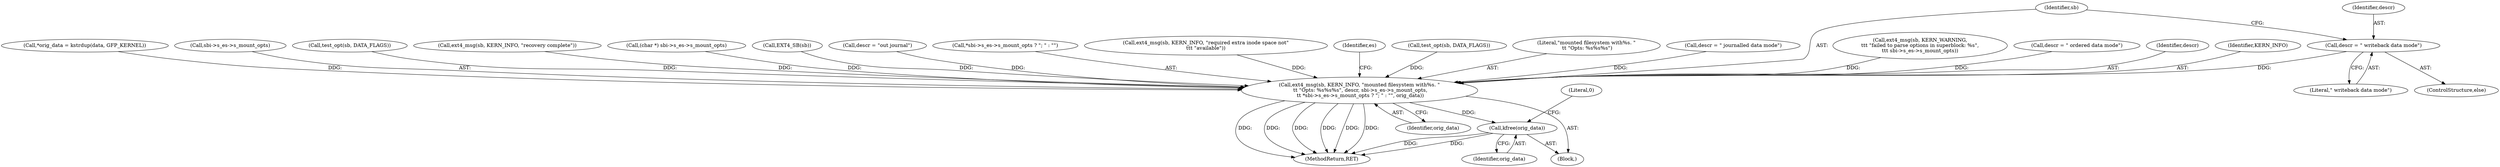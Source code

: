 digraph "0_linux_0449641130f5652b344ef6fa39fa019d7e94660a@API" {
"1002027" [label="(Call,descr = \" writeback data mode\")"];
"1002034" [label="(Call,ext4_msg(sb, KERN_INFO, \"mounted filesystem with%s. \"\n \t\t \"Opts: %s%s%s\", descr, sbi->s_es->s_mount_opts,\n \t\t *sbi->s_es->s_mount_opts ? \"; \" : \"\", orig_data))"];
"1002068" [label="(Call,kfree(orig_data))"];
"1000547" [label="(Call,ext4_msg(sb, KERN_WARNING,\n\t\t\t \"failed to parse options in superblock: %s\",\n\t\t\t sbi->s_es->s_mount_opts))"];
"1002029" [label="(Literal,\" writeback data mode\")"];
"1002023" [label="(Call,descr = \" ordered data mode\")"];
"1002038" [label="(Identifier,descr)"];
"1000126" [label="(Call,*orig_data = kstrdup(data, GFP_KERNEL))"];
"1002071" [label="(Literal,0)"];
"1002039" [label="(Call,sbi->s_es->s_mount_opts)"];
"1000124" [label="(Block,)"];
"1002019" [label="(Call,test_opt(sb, DATA_FLAGS))"];
"1002053" [label="(Identifier,orig_data)"];
"1001994" [label="(Call,ext4_msg(sb, KERN_INFO, \"recovery complete\"))"];
"1002069" [label="(Identifier,orig_data)"];
"1000532" [label="(Call,(char *) sbi->s_es->s_mount_opts)"];
"1002003" [label="(Call,EXT4_SB(sb))"];
"1002227" [label="(MethodReturn,RET)"];
"1002031" [label="(Call,descr = \"out journal\")"];
"1002068" [label="(Call,kfree(orig_data))"];
"1002026" [label="(ControlStructure,else)"];
"1002044" [label="(Call,*sbi->s_es->s_mount_opts ? \"; \" : \"\")"];
"1001850" [label="(Call,ext4_msg(sb, KERN_INFO, \"required extra inode space not\"\n\t\t\t \"available\"))"];
"1002056" [label="(Identifier,es)"];
"1002009" [label="(Call,test_opt(sb, DATA_FLAGS))"];
"1002037" [label="(Literal,\"mounted filesystem with%s. \"\n \t\t \"Opts: %s%s%s\")"];
"1002013" [label="(Call,descr = \" journalled data mode\")"];
"1002035" [label="(Identifier,sb)"];
"1002034" [label="(Call,ext4_msg(sb, KERN_INFO, \"mounted filesystem with%s. \"\n \t\t \"Opts: %s%s%s\", descr, sbi->s_es->s_mount_opts,\n \t\t *sbi->s_es->s_mount_opts ? \"; \" : \"\", orig_data))"];
"1002027" [label="(Call,descr = \" writeback data mode\")"];
"1002028" [label="(Identifier,descr)"];
"1002036" [label="(Identifier,KERN_INFO)"];
"1002027" -> "1002026"  [label="AST: "];
"1002027" -> "1002029"  [label="CFG: "];
"1002028" -> "1002027"  [label="AST: "];
"1002029" -> "1002027"  [label="AST: "];
"1002035" -> "1002027"  [label="CFG: "];
"1002027" -> "1002034"  [label="DDG: "];
"1002034" -> "1000124"  [label="AST: "];
"1002034" -> "1002053"  [label="CFG: "];
"1002035" -> "1002034"  [label="AST: "];
"1002036" -> "1002034"  [label="AST: "];
"1002037" -> "1002034"  [label="AST: "];
"1002038" -> "1002034"  [label="AST: "];
"1002039" -> "1002034"  [label="AST: "];
"1002044" -> "1002034"  [label="AST: "];
"1002053" -> "1002034"  [label="AST: "];
"1002056" -> "1002034"  [label="CFG: "];
"1002034" -> "1002227"  [label="DDG: "];
"1002034" -> "1002227"  [label="DDG: "];
"1002034" -> "1002227"  [label="DDG: "];
"1002034" -> "1002227"  [label="DDG: "];
"1002034" -> "1002227"  [label="DDG: "];
"1002034" -> "1002227"  [label="DDG: "];
"1002019" -> "1002034"  [label="DDG: "];
"1002009" -> "1002034"  [label="DDG: "];
"1002003" -> "1002034"  [label="DDG: "];
"1001994" -> "1002034"  [label="DDG: "];
"1001850" -> "1002034"  [label="DDG: "];
"1002031" -> "1002034"  [label="DDG: "];
"1002013" -> "1002034"  [label="DDG: "];
"1002023" -> "1002034"  [label="DDG: "];
"1000547" -> "1002034"  [label="DDG: "];
"1000532" -> "1002034"  [label="DDG: "];
"1000126" -> "1002034"  [label="DDG: "];
"1002034" -> "1002068"  [label="DDG: "];
"1002068" -> "1000124"  [label="AST: "];
"1002068" -> "1002069"  [label="CFG: "];
"1002069" -> "1002068"  [label="AST: "];
"1002071" -> "1002068"  [label="CFG: "];
"1002068" -> "1002227"  [label="DDG: "];
"1002068" -> "1002227"  [label="DDG: "];
}
